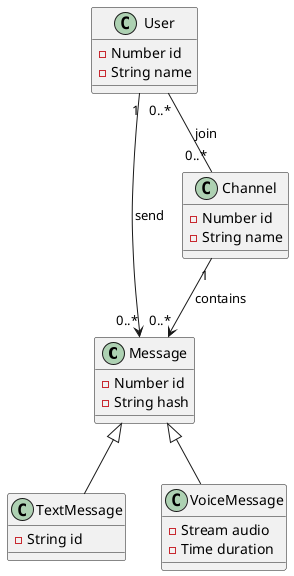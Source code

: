 @startuml

Message <|-- TextMessage
Message <|-- VoiceMessage

User "1" --> "0..*" Message : send
User "0..*" -- "0..*" Channel : join
Channel "1" --> "0..*" Message : contains

class User {
 - Number id
 - String name
}

class Channel {
 -Number id
 - String name
}

class Message {
 -Number id
 - String hash
}


class TextMessage {
 - String id
}

class VoiceMessage {
 - Stream audio
 - Time duration
}



@enduml